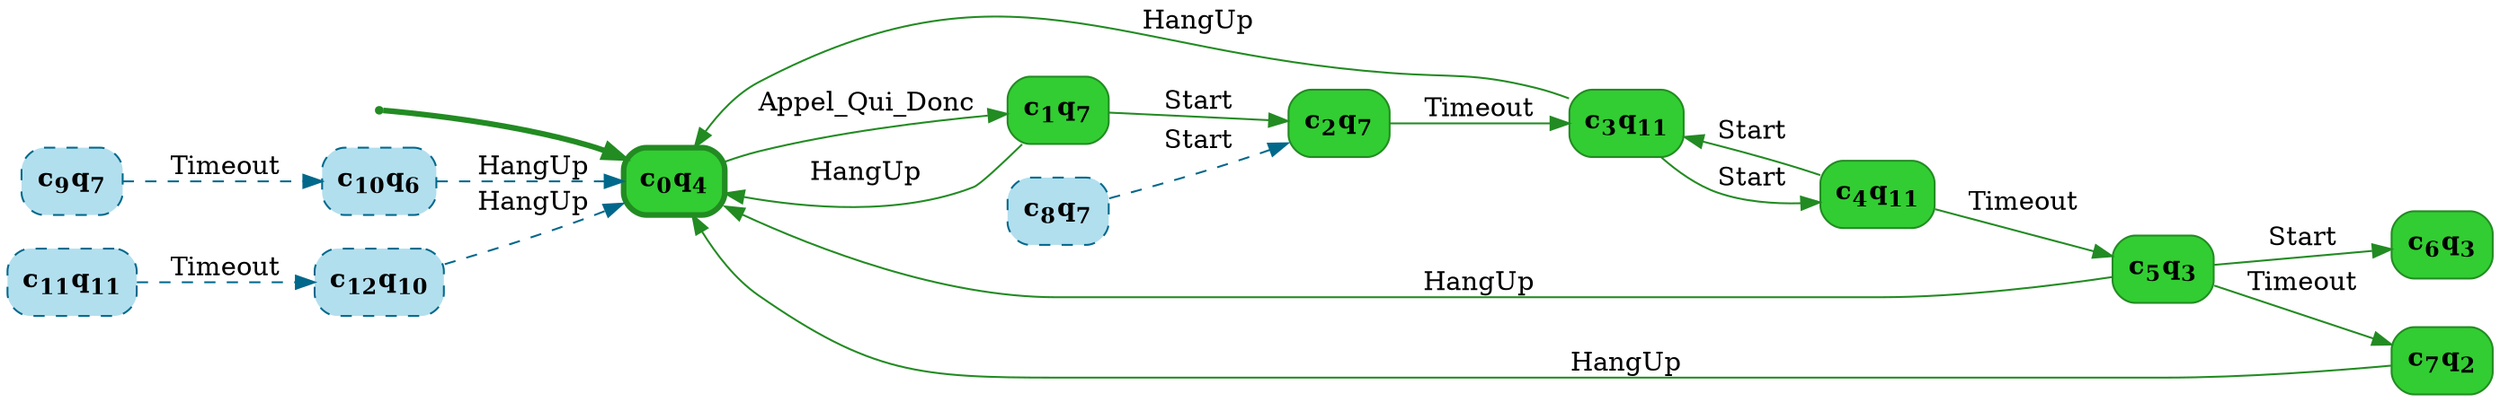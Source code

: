 digraph g {

	rankdir="LR"

	__invisible__[shape="point", color="forestgreen"]
	c0q4[label=<<b>c<sub>0</sub>q<sub>4</sub></b>>, shape="box", style="rounded, filled", fillcolor="limegreen", color="forestgreen", penwidth=3] // Initial
	c1q7[label=<<b>c<sub>1</sub>q<sub>7</sub></b>>, shape="box", style="rounded, filled", fillcolor="limegreen", color="forestgreen"]
	c2q7[label=<<b>c<sub>2</sub>q<sub>7</sub></b>>, shape="box", style="rounded, filled", fillcolor="limegreen", color="forestgreen"]
	c3q11[label=<<b>c<sub>3</sub>q<sub>11</sub></b>>, shape="box", style="rounded, filled", fillcolor="limegreen", color="forestgreen"]
	c4q11[label=<<b>c<sub>4</sub>q<sub>11</sub></b>>, shape="box", style="rounded, filled", fillcolor="limegreen", color="forestgreen"]
	c5q3[label=<<b>c<sub>5</sub>q<sub>3</sub></b>>, shape="box", style="rounded, filled", fillcolor="limegreen", color="forestgreen"]
	c6q3[label=<<b>c<sub>6</sub>q<sub>3</sub></b>>, shape="box", style="rounded, filled", fillcolor="limegreen", color="forestgreen"]
	c7q2[label=<<b>c<sub>7</sub>q<sub>2</sub></b>>, shape="box", style="rounded, filled", fillcolor="limegreen", color="forestgreen"]
	c8q7[label=<<b>c<sub>8</sub>q<sub>7</sub></b>>, shape="box", style="rounded, filled, dashed", fillcolor="lightblue2", color="deepskyblue4"]
	c9q7[label=<<b>c<sub>9</sub>q<sub>7</sub></b>>, shape="box", style="rounded, filled, dashed", fillcolor="lightblue2", color="deepskyblue4"]
	c10q6[label=<<b>c<sub>10</sub>q<sub>6</sub></b>>, shape="box", style="rounded, filled, dashed", fillcolor="lightblue2", color="deepskyblue4"]
	c11q11[label=<<b>c<sub>11</sub>q<sub>11</sub></b>>, shape="box", style="rounded, filled, dashed", fillcolor="lightblue2", color="deepskyblue4"]
	c12q10[label=<<b>c<sub>12</sub>q<sub>10</sub></b>>, shape="box", style="rounded, filled, dashed", fillcolor="lightblue2", color="deepskyblue4"]

	__invisible__ -> c0q4[penwidth=3, color="forestgreen"]
	c0q4 -> c1q7[label=<Appel_Qui_Donc>, color="forestgreen"]
	c1q7 -> c0q4[label=<HangUp>, color="forestgreen"]
	c1q7 -> c2q7[label=<Start>, color="forestgreen"]
	c2q7 -> c3q11[label=<Timeout>, color="forestgreen"]
	c3q11 -> c0q4[label=<HangUp>, color="forestgreen"]
	c3q11 -> c4q11[label=<Start>, color="forestgreen"]
	c4q11 -> c5q3[label=<Timeout>, color="forestgreen"]
	c5q3 -> c0q4[label=<HangUp>, color="forestgreen"]
	c5q3 -> c6q3[label=<Start>, color="forestgreen"]
	c5q3 -> c7q2[label=<Timeout>, color="forestgreen"]
	c7q2 -> c0q4[label=<HangUp>, color="forestgreen"]
	c4q11 -> c3q11[label=<Start>, color="forestgreen"]
	c8q7 -> c2q7[label=<Start>, color="deepskyblue4", style="dashed"]
	c9q7 -> c10q6[label=<Timeout>, color="deepskyblue4", style="dashed"]
	c11q11 -> c12q10[label=<Timeout>, color="deepskyblue4", style="dashed"]
	c10q6 -> c0q4[label=<HangUp>, color="deepskyblue4", style="dashed"]
	c12q10 -> c0q4[label=<HangUp>, color="deepskyblue4", style="dashed"]

}
